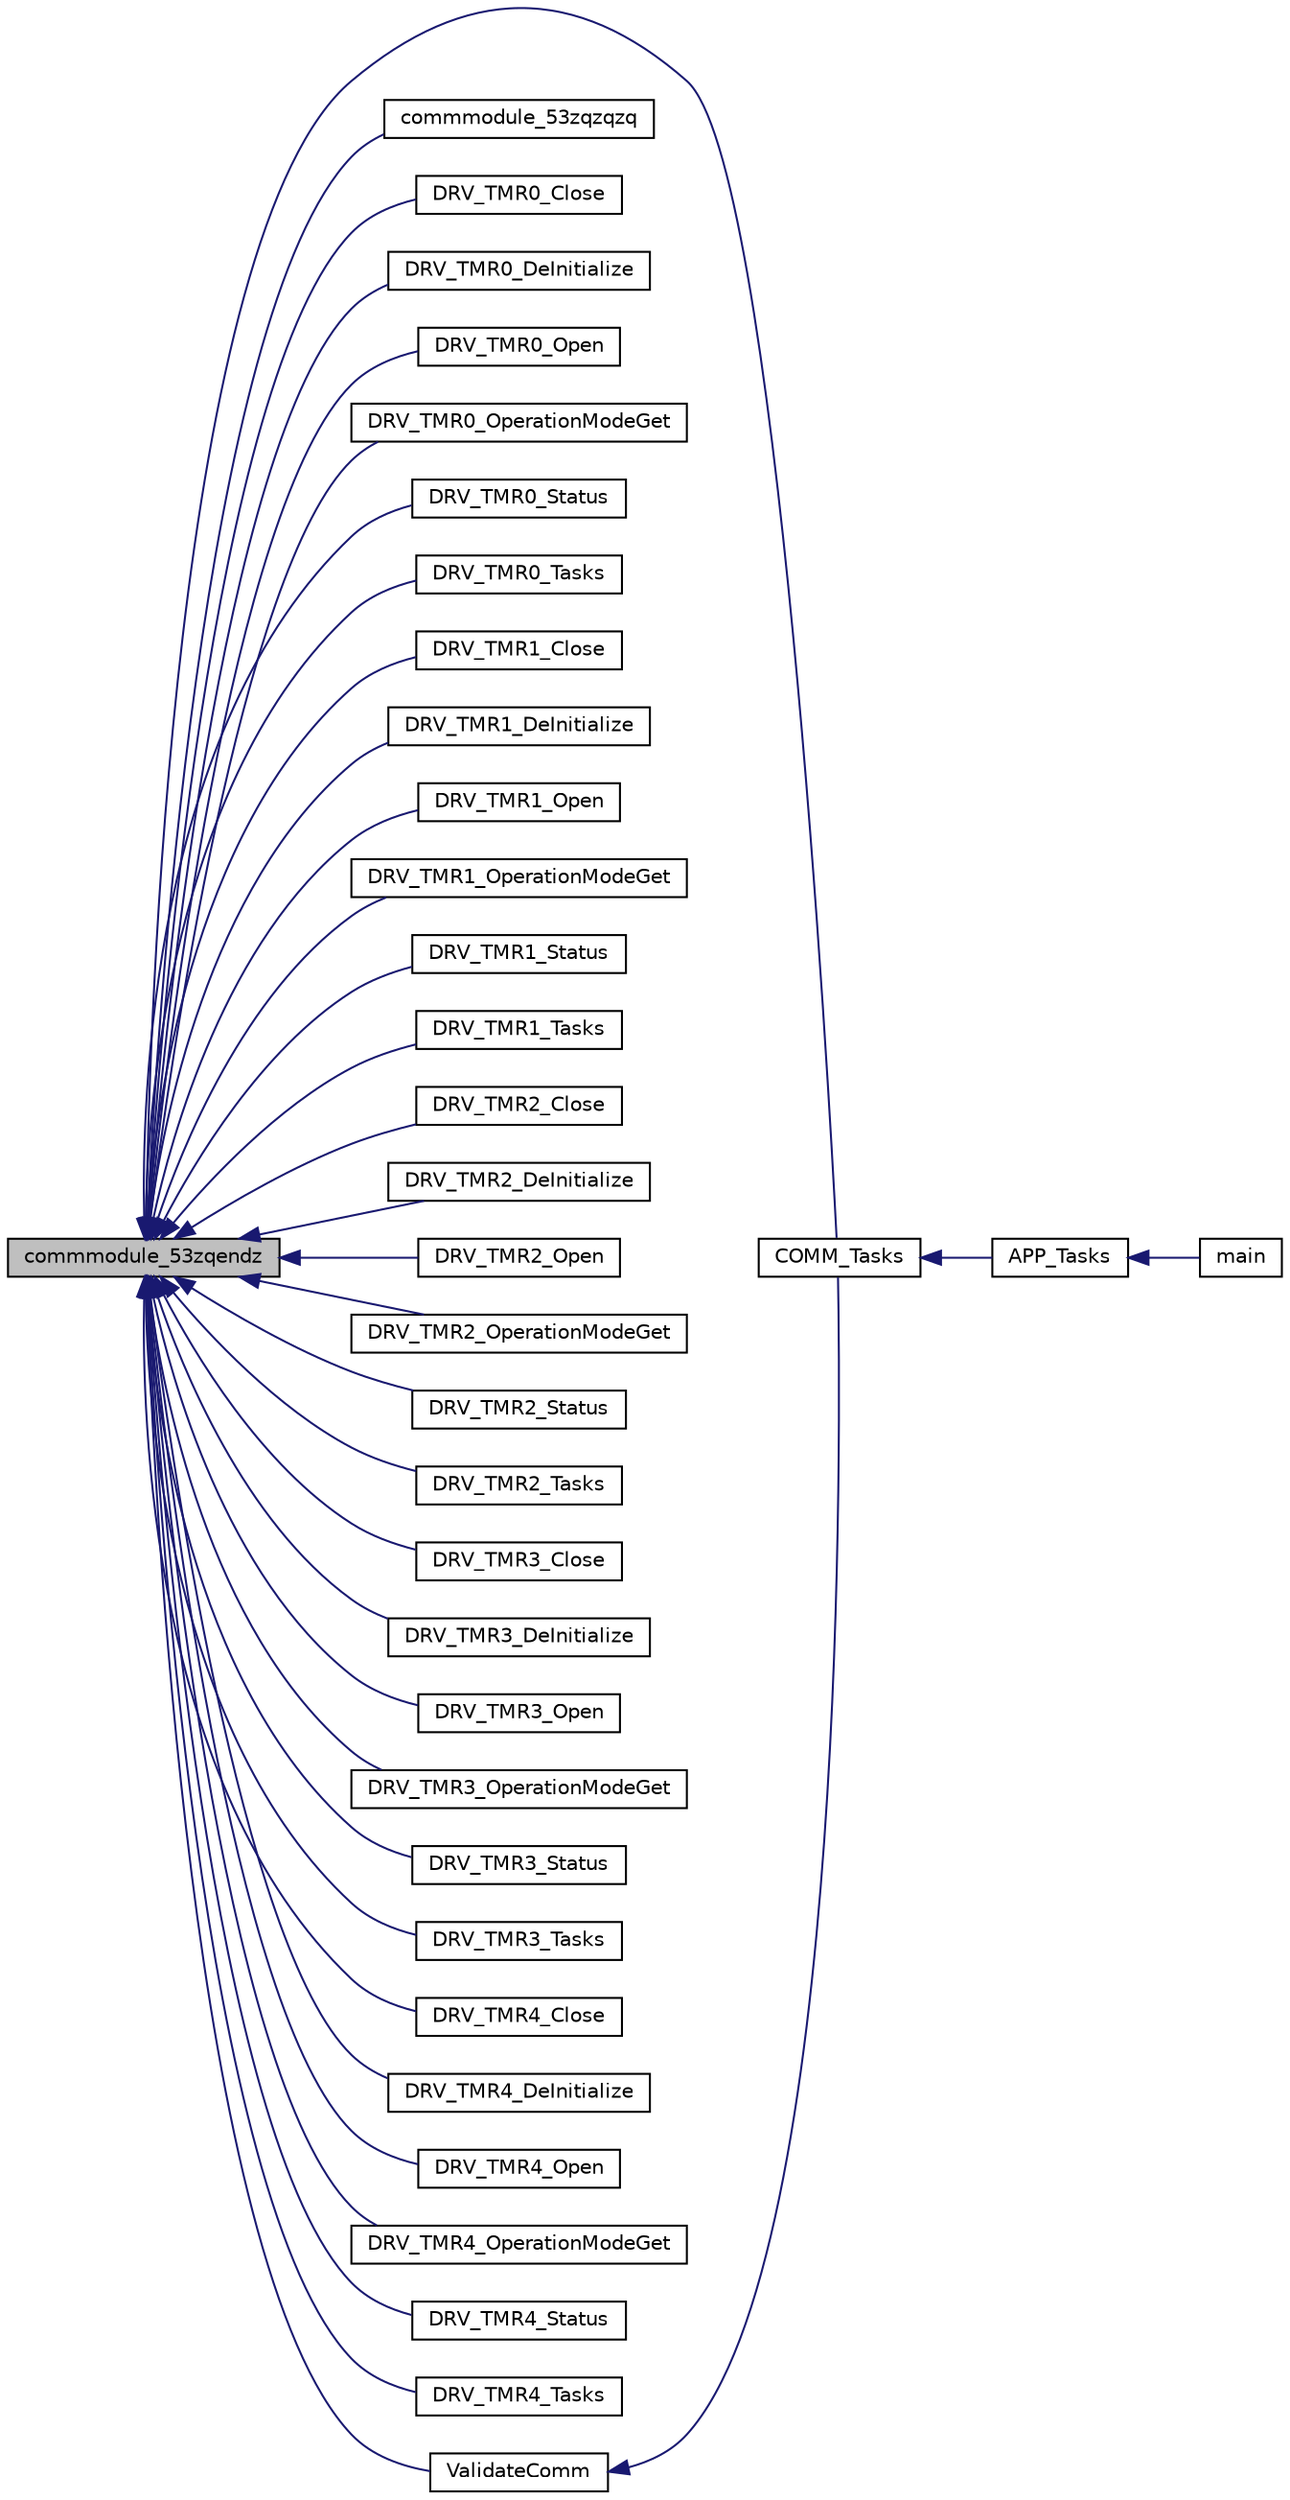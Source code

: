 digraph "commmodule_53zqendz"
{
  edge [fontname="Helvetica",fontsize="10",labelfontname="Helvetica",labelfontsize="10"];
  node [fontname="Helvetica",fontsize="10",shape=record];
  rankdir="LR";
  Node30 [label="commmodule_53zqendz",height=0.2,width=0.4,color="black", fillcolor="grey75", style="filled", fontcolor="black"];
  Node30 -> Node31 [dir="back",color="midnightblue",fontsize="10",style="solid",fontname="Helvetica"];
  Node31 [label="COMM_Tasks",height=0.2,width=0.4,color="black", fillcolor="white", style="filled",URL="$inszt__commmodule_8c.html#a58032003b728b9659d8ec40e2b565169"];
  Node31 -> Node32 [dir="back",color="midnightblue",fontsize="10",style="solid",fontname="Helvetica"];
  Node32 [label="APP_Tasks",height=0.2,width=0.4,color="black", fillcolor="white", style="filled",URL="$inszt__app_8c.html#a859aee46b660cfee47cfd45ce08f6862"];
  Node32 -> Node33 [dir="back",color="midnightblue",fontsize="10",style="solid",fontname="Helvetica"];
  Node33 [label="main",height=0.2,width=0.4,color="black", fillcolor="white", style="filled",URL="$inszt__main_8c.html#a840291bc02cba5474a4cb46a9b9566fe"];
  Node30 -> Node34 [dir="back",color="midnightblue",fontsize="10",style="solid",fontname="Helvetica"];
  Node34 [label="commmodule_53zqzqzq",height=0.2,width=0.4,color="black", fillcolor="white", style="filled",URL="$inszt__commmodule_8c.html#a3ff7b9cd291501a7616731f5a3ffc729"];
  Node30 -> Node35 [dir="back",color="midnightblue",fontsize="10",style="solid",fontname="Helvetica"];
  Node35 [label="DRV_TMR0_Close",height=0.2,width=0.4,color="black", fillcolor="white", style="filled",URL="$inszt__commmodule_8c.html#a32eae35a1e64a44969e70c746ec9cdc2"];
  Node30 -> Node36 [dir="back",color="midnightblue",fontsize="10",style="solid",fontname="Helvetica"];
  Node36 [label="DRV_TMR0_DeInitialize",height=0.2,width=0.4,color="black", fillcolor="white", style="filled",URL="$inszt__commmodule_8c.html#ac35e22ce2277246569aa15a0142f42de"];
  Node30 -> Node37 [dir="back",color="midnightblue",fontsize="10",style="solid",fontname="Helvetica"];
  Node37 [label="DRV_TMR0_Open",height=0.2,width=0.4,color="black", fillcolor="white", style="filled",URL="$inszt__commmodule_8c.html#a6185be0b1acc5308100e9c168c6d9882"];
  Node30 -> Node38 [dir="back",color="midnightblue",fontsize="10",style="solid",fontname="Helvetica"];
  Node38 [label="DRV_TMR0_OperationModeGet",height=0.2,width=0.4,color="black", fillcolor="white", style="filled",URL="$inszt__commmodule_8c.html#a75154e72363837310412c5f0f77ca99b"];
  Node30 -> Node39 [dir="back",color="midnightblue",fontsize="10",style="solid",fontname="Helvetica"];
  Node39 [label="DRV_TMR0_Status",height=0.2,width=0.4,color="black", fillcolor="white", style="filled",URL="$inszt__commmodule_8c.html#aa0b45abb3787c0b80fba63077983fda6"];
  Node30 -> Node40 [dir="back",color="midnightblue",fontsize="10",style="solid",fontname="Helvetica"];
  Node40 [label="DRV_TMR0_Tasks",height=0.2,width=0.4,color="black", fillcolor="white", style="filled",URL="$inszt__commmodule_8c.html#a074ed24077060483c762988f726d23e9"];
  Node30 -> Node41 [dir="back",color="midnightblue",fontsize="10",style="solid",fontname="Helvetica"];
  Node41 [label="DRV_TMR1_Close",height=0.2,width=0.4,color="black", fillcolor="white", style="filled",URL="$inszt__commmodule_8c.html#a6a5cde4bb2a1f040394eff6085aa1d59"];
  Node30 -> Node42 [dir="back",color="midnightblue",fontsize="10",style="solid",fontname="Helvetica"];
  Node42 [label="DRV_TMR1_DeInitialize",height=0.2,width=0.4,color="black", fillcolor="white", style="filled",URL="$inszt__commmodule_8c.html#abf7739f5097a1ceff5268ea070a35c9e"];
  Node30 -> Node43 [dir="back",color="midnightblue",fontsize="10",style="solid",fontname="Helvetica"];
  Node43 [label="DRV_TMR1_Open",height=0.2,width=0.4,color="black", fillcolor="white", style="filled",URL="$inszt__commmodule_8c.html#ac23662f1a2e62aff3d8576b4fb403b5e"];
  Node30 -> Node44 [dir="back",color="midnightblue",fontsize="10",style="solid",fontname="Helvetica"];
  Node44 [label="DRV_TMR1_OperationModeGet",height=0.2,width=0.4,color="black", fillcolor="white", style="filled",URL="$inszt__commmodule_8c.html#a2ddcb52c248a14db2f5d3cc2b8396b4d"];
  Node30 -> Node45 [dir="back",color="midnightblue",fontsize="10",style="solid",fontname="Helvetica"];
  Node45 [label="DRV_TMR1_Status",height=0.2,width=0.4,color="black", fillcolor="white", style="filled",URL="$inszt__commmodule_8c.html#af0b509a65d0cc40830845f905e72f383"];
  Node30 -> Node46 [dir="back",color="midnightblue",fontsize="10",style="solid",fontname="Helvetica"];
  Node46 [label="DRV_TMR1_Tasks",height=0.2,width=0.4,color="black", fillcolor="white", style="filled",URL="$inszt__commmodule_8c.html#a0c01e1083b80ad88b2bc0fae758b1f0e"];
  Node30 -> Node47 [dir="back",color="midnightblue",fontsize="10",style="solid",fontname="Helvetica"];
  Node47 [label="DRV_TMR2_Close",height=0.2,width=0.4,color="black", fillcolor="white", style="filled",URL="$inszt__commmodule_8c.html#a5ad44e5f36f8a566c396331e7c08c15d"];
  Node30 -> Node48 [dir="back",color="midnightblue",fontsize="10",style="solid",fontname="Helvetica"];
  Node48 [label="DRV_TMR2_DeInitialize",height=0.2,width=0.4,color="black", fillcolor="white", style="filled",URL="$inszt__commmodule_8c.html#a0aa800750e31f5d3aea0afcd7faa41fe"];
  Node30 -> Node49 [dir="back",color="midnightblue",fontsize="10",style="solid",fontname="Helvetica"];
  Node49 [label="DRV_TMR2_Open",height=0.2,width=0.4,color="black", fillcolor="white", style="filled",URL="$inszt__commmodule_8c.html#ae3ec2e7d926f1dfcf4d5b4ec3f4452b1"];
  Node30 -> Node50 [dir="back",color="midnightblue",fontsize="10",style="solid",fontname="Helvetica"];
  Node50 [label="DRV_TMR2_OperationModeGet",height=0.2,width=0.4,color="black", fillcolor="white", style="filled",URL="$inszt__commmodule_8c.html#aaec612bc5ca6823e226aa9e168f0f7e4"];
  Node30 -> Node51 [dir="back",color="midnightblue",fontsize="10",style="solid",fontname="Helvetica"];
  Node51 [label="DRV_TMR2_Status",height=0.2,width=0.4,color="black", fillcolor="white", style="filled",URL="$inszt__commmodule_8c.html#ab66021f387d5cbb3e7ab20b7718aa773"];
  Node30 -> Node52 [dir="back",color="midnightblue",fontsize="10",style="solid",fontname="Helvetica"];
  Node52 [label="DRV_TMR2_Tasks",height=0.2,width=0.4,color="black", fillcolor="white", style="filled",URL="$inszt__commmodule_8c.html#a4cae103296c260a0cacd0bfbb02abec6"];
  Node30 -> Node53 [dir="back",color="midnightblue",fontsize="10",style="solid",fontname="Helvetica"];
  Node53 [label="DRV_TMR3_Close",height=0.2,width=0.4,color="black", fillcolor="white", style="filled",URL="$inszt__commmodule_8c.html#a5dd9fa4b5c96ae83f17ed22952b3526b"];
  Node30 -> Node54 [dir="back",color="midnightblue",fontsize="10",style="solid",fontname="Helvetica"];
  Node54 [label="DRV_TMR3_DeInitialize",height=0.2,width=0.4,color="black", fillcolor="white", style="filled",URL="$inszt__commmodule_8c.html#a51119949a1b0dc2ade9d15cd3eef3cf9"];
  Node30 -> Node55 [dir="back",color="midnightblue",fontsize="10",style="solid",fontname="Helvetica"];
  Node55 [label="DRV_TMR3_Open",height=0.2,width=0.4,color="black", fillcolor="white", style="filled",URL="$inszt__commmodule_8c.html#a14def85d2721c6fe7a0f52e5da985745"];
  Node30 -> Node56 [dir="back",color="midnightblue",fontsize="10",style="solid",fontname="Helvetica"];
  Node56 [label="DRV_TMR3_OperationModeGet",height=0.2,width=0.4,color="black", fillcolor="white", style="filled",URL="$inszt__commmodule_8c.html#aba3d374b5742c8fed77fb9c5125906e8"];
  Node30 -> Node57 [dir="back",color="midnightblue",fontsize="10",style="solid",fontname="Helvetica"];
  Node57 [label="DRV_TMR3_Status",height=0.2,width=0.4,color="black", fillcolor="white", style="filled",URL="$inszt__commmodule_8c.html#ab337820f2261ee63bfbdbe91f999de92"];
  Node30 -> Node58 [dir="back",color="midnightblue",fontsize="10",style="solid",fontname="Helvetica"];
  Node58 [label="DRV_TMR3_Tasks",height=0.2,width=0.4,color="black", fillcolor="white", style="filled",URL="$inszt__commmodule_8c.html#ac4622292b2dab66f9b5ae9778db08478"];
  Node30 -> Node59 [dir="back",color="midnightblue",fontsize="10",style="solid",fontname="Helvetica"];
  Node59 [label="DRV_TMR4_Close",height=0.2,width=0.4,color="black", fillcolor="white", style="filled",URL="$inszt__commmodule_8c.html#abca98245dd4f6348cc96c19911fa2f7f"];
  Node30 -> Node60 [dir="back",color="midnightblue",fontsize="10",style="solid",fontname="Helvetica"];
  Node60 [label="DRV_TMR4_DeInitialize",height=0.2,width=0.4,color="black", fillcolor="white", style="filled",URL="$inszt__commmodule_8c.html#a24315793d9553d184024aea496534bc5"];
  Node30 -> Node61 [dir="back",color="midnightblue",fontsize="10",style="solid",fontname="Helvetica"];
  Node61 [label="DRV_TMR4_Open",height=0.2,width=0.4,color="black", fillcolor="white", style="filled",URL="$inszt__commmodule_8c.html#a6e2c39c5a9d8b23859be0e673b43b1b9"];
  Node30 -> Node62 [dir="back",color="midnightblue",fontsize="10",style="solid",fontname="Helvetica"];
  Node62 [label="DRV_TMR4_OperationModeGet",height=0.2,width=0.4,color="black", fillcolor="white", style="filled",URL="$inszt__commmodule_8c.html#ad47780c4b3a36ef4f64841b0106a751d"];
  Node30 -> Node63 [dir="back",color="midnightblue",fontsize="10",style="solid",fontname="Helvetica"];
  Node63 [label="DRV_TMR4_Status",height=0.2,width=0.4,color="black", fillcolor="white", style="filled",URL="$inszt__commmodule_8c.html#aeb55a9257642cf221bcb641b25033668"];
  Node30 -> Node64 [dir="back",color="midnightblue",fontsize="10",style="solid",fontname="Helvetica"];
  Node64 [label="DRV_TMR4_Tasks",height=0.2,width=0.4,color="black", fillcolor="white", style="filled",URL="$inszt__commmodule_8c.html#a97a4bb302673812056f8ad54ea70b59e"];
  Node30 -> Node65 [dir="back",color="midnightblue",fontsize="10",style="solid",fontname="Helvetica"];
  Node65 [label="ValidateComm",height=0.2,width=0.4,color="black", fillcolor="white", style="filled",URL="$inszt__commmodule_8c.html#a764430fc16209afb9056738eb23b69c5"];
  Node65 -> Node31 [dir="back",color="midnightblue",fontsize="10",style="solid",fontname="Helvetica"];
}
